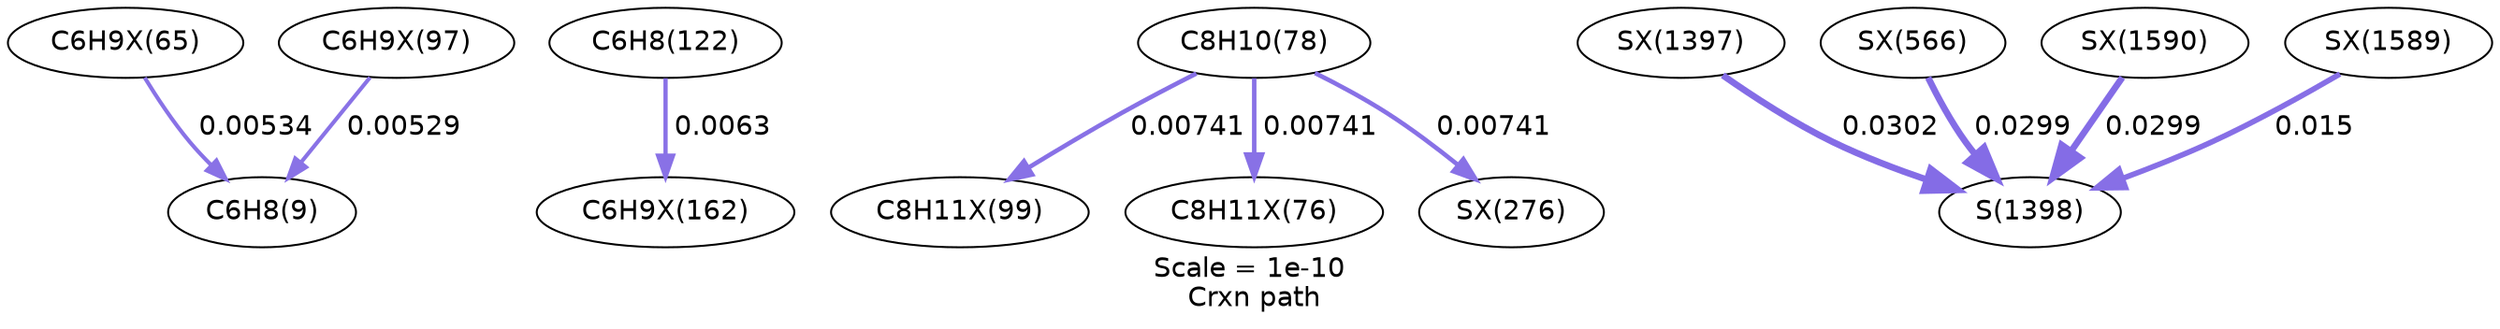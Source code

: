 digraph reaction_paths {
center=1;
s41 -> s9[fontname="Helvetica", style="setlinewidth(2.05)", arrowsize=1.02, color="0.7, 0.505, 0.9"
, label=" 0.00534"];
s47 -> s9[fontname="Helvetica", style="setlinewidth(2.04)", arrowsize=1.02, color="0.7, 0.505, 0.9"
, label=" 0.00529"];
s14 -> s55[fontname="Helvetica", style="setlinewidth(2.17)", arrowsize=1.09, color="0.7, 0.506, 0.9"
, label=" 0.0063"];
s12 -> s48[fontname="Helvetica", style="setlinewidth(2.3)", arrowsize=1.15, color="0.7, 0.507, 0.9"
, label=" 0.00741"];
s12 -> s43[fontname="Helvetica", style="setlinewidth(2.3)", arrowsize=1.15, color="0.7, 0.507, 0.9"
, label=" 0.00741"];
s12 -> s58[fontname="Helvetica", style="setlinewidth(2.3)", arrowsize=1.15, color="0.7, 0.507, 0.9"
, label=" 0.00741"];
s88 -> s28[fontname="Helvetica", style="setlinewidth(3.36)", arrowsize=1.68, color="0.7, 0.53, 0.9"
, label=" 0.0302"];
s67 -> s28[fontname="Helvetica", style="setlinewidth(3.35)", arrowsize=1.68, color="0.7, 0.53, 0.9"
, label=" 0.0299"];
s96 -> s28[fontname="Helvetica", style="setlinewidth(3.35)", arrowsize=1.68, color="0.7, 0.53, 0.9"
, label=" 0.0299"];
s95 -> s28[fontname="Helvetica", style="setlinewidth(2.83)", arrowsize=1.41, color="0.7, 0.515, 0.9"
, label=" 0.015"];
s9 [ fontname="Helvetica", label="C6H8(9)"];
s12 [ fontname="Helvetica", label="C8H10(78)"];
s14 [ fontname="Helvetica", label="C6H8(122)"];
s28 [ fontname="Helvetica", label="S(1398)"];
s41 [ fontname="Helvetica", label="C6H9X(65)"];
s43 [ fontname="Helvetica", label="C8H11X(76)"];
s47 [ fontname="Helvetica", label="C6H9X(97)"];
s48 [ fontname="Helvetica", label="C8H11X(99)"];
s55 [ fontname="Helvetica", label="C6H9X(162)"];
s58 [ fontname="Helvetica", label="SX(276)"];
s67 [ fontname="Helvetica", label="SX(566)"];
s88 [ fontname="Helvetica", label="SX(1397)"];
s95 [ fontname="Helvetica", label="SX(1589)"];
s96 [ fontname="Helvetica", label="SX(1590)"];
 label = "Scale = 1e-10\l Crxn path";
 fontname = "Helvetica";
}
